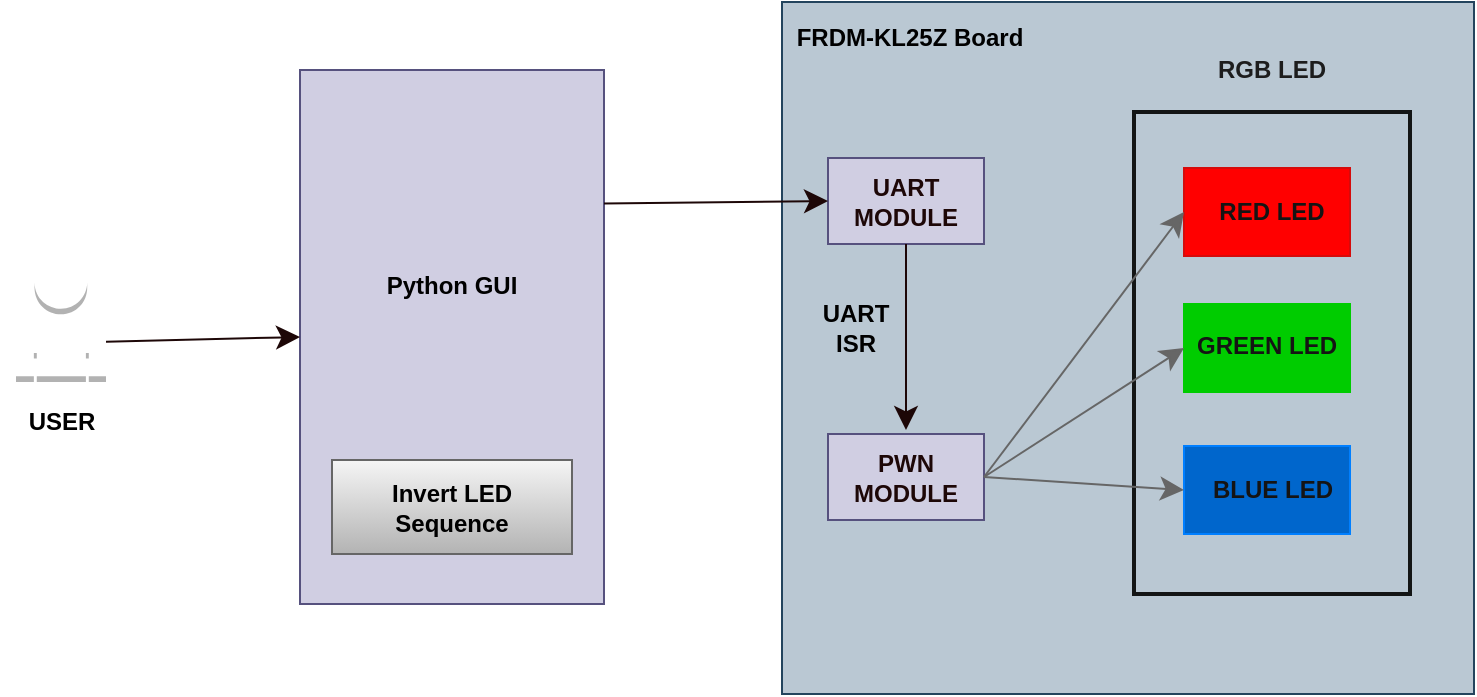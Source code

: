 <mxfile version="25.0.2">
  <diagram name="Pagină-1" id="UdXFAn8l3Azh8CnSG8qg">
    <mxGraphModel dx="1050" dy="717" grid="0" gridSize="10" guides="1" tooltips="1" connect="1" arrows="1" fold="1" page="1" pageScale="1" pageWidth="1169" pageHeight="827" background="#ffffff" math="0" shadow="0">
      <root>
        <mxCell id="0" />
        <mxCell id="1" parent="0" />
        <mxCell id="ds1TRv3GfzQ3bbAJlEXv-1" value="" style="whiteSpace=wrap;html=1;aspect=fixed;strokeColor=#23445d;fillColor=#bac8d3;" vertex="1" parent="1">
          <mxGeometry x="608" y="293" width="346" height="346" as="geometry" />
        </mxCell>
        <mxCell id="ds1TRv3GfzQ3bbAJlEXv-2" value="FRDM-KL25Z Board" style="text;html=1;align=center;verticalAlign=middle;whiteSpace=wrap;rounded=0;fontColor=#000000;fontStyle=1" vertex="1" parent="1">
          <mxGeometry x="610" y="296" width="124" height="30" as="geometry" />
        </mxCell>
        <mxCell id="ds1TRv3GfzQ3bbAJlEXv-3" value="" style="rounded=0;whiteSpace=wrap;html=1;fillColor=#bac8d3;strokeColor=#131515;strokeWidth=2;" vertex="1" parent="1">
          <mxGeometry x="784" y="348" width="138" height="241" as="geometry" />
        </mxCell>
        <mxCell id="ds1TRv3GfzQ3bbAJlEXv-4" value="&lt;font color=&quot;#1d1d1d&quot;&gt;&lt;b&gt;RGB LED&lt;/b&gt;&lt;/font&gt;" style="text;html=1;align=center;verticalAlign=middle;whiteSpace=wrap;rounded=0;" vertex="1" parent="1">
          <mxGeometry x="823" y="312" width="60" height="30" as="geometry" />
        </mxCell>
        <mxCell id="ds1TRv3GfzQ3bbAJlEXv-5" value="" style="rounded=0;whiteSpace=wrap;html=1;strokeColor=#007FFF;fillColor=#0066CC;" vertex="1" parent="1">
          <mxGeometry x="809" y="515" width="83" height="44" as="geometry" />
        </mxCell>
        <mxCell id="ds1TRv3GfzQ3bbAJlEXv-6" value="" style="rounded=0;whiteSpace=wrap;html=1;fillColor=#00CC00;strokeColor=#00CC00;" vertex="1" parent="1">
          <mxGeometry x="809" y="444" width="83" height="44" as="geometry" />
        </mxCell>
        <mxCell id="ds1TRv3GfzQ3bbAJlEXv-7" value="" style="rounded=0;whiteSpace=wrap;html=1;strokeColor=#d50b0b;fillColor=#FF0000;" vertex="1" parent="1">
          <mxGeometry x="809" y="376" width="83" height="44" as="geometry" />
        </mxCell>
        <mxCell id="ds1TRv3GfzQ3bbAJlEXv-8" value="&lt;font color=&quot;#151414&quot;&gt;&lt;b&gt;RED LED&lt;/b&gt;&lt;/font&gt;" style="text;html=1;align=center;verticalAlign=middle;whiteSpace=wrap;rounded=0;" vertex="1" parent="1">
          <mxGeometry x="823" y="383" width="60" height="30" as="geometry" />
        </mxCell>
        <mxCell id="ds1TRv3GfzQ3bbAJlEXv-9" value="&lt;font color=&quot;#151414&quot;&gt;&lt;b&gt;GREEN LED&lt;/b&gt;&lt;/font&gt;" style="text;html=1;align=center;verticalAlign=middle;whiteSpace=wrap;rounded=0;" vertex="1" parent="1">
          <mxGeometry x="814.25" y="450" width="72.5" height="30" as="geometry" />
        </mxCell>
        <mxCell id="ds1TRv3GfzQ3bbAJlEXv-10" value="&lt;font color=&quot;#151414&quot;&gt;&lt;b&gt;BLUE LED&lt;/b&gt;&lt;/font&gt;" style="text;html=1;align=center;verticalAlign=middle;whiteSpace=wrap;rounded=0;" vertex="1" parent="1">
          <mxGeometry x="816.75" y="522" width="72.5" height="30" as="geometry" />
        </mxCell>
        <mxCell id="ds1TRv3GfzQ3bbAJlEXv-11" value="" style="rounded=0;whiteSpace=wrap;html=1;fillColor=#d0cee2;strokeColor=#56517e;" vertex="1" parent="1">
          <mxGeometry x="631" y="371" width="78" height="43" as="geometry" />
        </mxCell>
        <mxCell id="ds1TRv3GfzQ3bbAJlEXv-12" value="&lt;b&gt;&lt;font color=&quot;#1d0707&quot;&gt;UART MODULE&lt;/font&gt;&lt;/b&gt;" style="text;html=1;align=center;verticalAlign=middle;whiteSpace=wrap;rounded=0;" vertex="1" parent="1">
          <mxGeometry x="640" y="377.5" width="60" height="30" as="geometry" />
        </mxCell>
        <mxCell id="ds1TRv3GfzQ3bbAJlEXv-13" value="" style="rounded=0;whiteSpace=wrap;html=1;fillColor=#d0cee2;strokeColor=#56517e;" vertex="1" parent="1">
          <mxGeometry x="631" y="509" width="78" height="43" as="geometry" />
        </mxCell>
        <mxCell id="ds1TRv3GfzQ3bbAJlEXv-14" value="&lt;b&gt;&lt;font color=&quot;#1d0707&quot;&gt;PWN MODULE&lt;/font&gt;&lt;/b&gt;" style="text;html=1;align=center;verticalAlign=middle;whiteSpace=wrap;rounded=0;" vertex="1" parent="1">
          <mxGeometry x="640" y="515.5" width="60" height="30" as="geometry" />
        </mxCell>
        <mxCell id="ds1TRv3GfzQ3bbAJlEXv-15" value="" style="endArrow=classic;html=1;rounded=0;exitX=0.5;exitY=1;exitDx=0;exitDy=0;strokeColor=#1D0707;endSize=9;" edge="1" parent="1" source="ds1TRv3GfzQ3bbAJlEXv-11">
          <mxGeometry width="50" height="50" relative="1" as="geometry">
            <mxPoint x="510" y="493" as="sourcePoint" />
            <mxPoint x="670" y="507" as="targetPoint" />
          </mxGeometry>
        </mxCell>
        <mxCell id="ds1TRv3GfzQ3bbAJlEXv-16" value="&lt;font color=&quot;#000000&quot;&gt;&lt;b&gt;UART&lt;/b&gt;&lt;/font&gt;&lt;div&gt;&lt;font color=&quot;#000000&quot;&gt;&lt;b&gt;ISR&lt;/b&gt;&lt;/font&gt;&lt;/div&gt;" style="text;html=1;align=center;verticalAlign=middle;whiteSpace=wrap;rounded=0;" vertex="1" parent="1">
          <mxGeometry x="615" y="441" width="60" height="30" as="geometry" />
        </mxCell>
        <mxCell id="ds1TRv3GfzQ3bbAJlEXv-18" value="" style="endArrow=classic;html=1;rounded=0;exitX=1;exitY=0.5;exitDx=0;exitDy=0;strokeColor=#666666;endSize=9;entryX=0;entryY=0.5;entryDx=0;entryDy=0;" edge="1" parent="1" source="ds1TRv3GfzQ3bbAJlEXv-13" target="ds1TRv3GfzQ3bbAJlEXv-7">
          <mxGeometry width="50" height="50" relative="1" as="geometry">
            <mxPoint x="680" y="424" as="sourcePoint" />
            <mxPoint x="680" y="517" as="targetPoint" />
            <Array as="points" />
          </mxGeometry>
        </mxCell>
        <mxCell id="ds1TRv3GfzQ3bbAJlEXv-19" value="" style="endArrow=classic;html=1;rounded=0;exitX=1;exitY=0.5;exitDx=0;exitDy=0;strokeColor=#666666;endSize=9;entryX=0;entryY=0.5;entryDx=0;entryDy=0;" edge="1" parent="1" source="ds1TRv3GfzQ3bbAJlEXv-13" target="ds1TRv3GfzQ3bbAJlEXv-6">
          <mxGeometry width="50" height="50" relative="1" as="geometry">
            <mxPoint x="719" y="541" as="sourcePoint" />
            <mxPoint x="819" y="408" as="targetPoint" />
          </mxGeometry>
        </mxCell>
        <mxCell id="ds1TRv3GfzQ3bbAJlEXv-20" value="" style="endArrow=classic;html=1;rounded=0;exitX=1;exitY=0.5;exitDx=0;exitDy=0;strokeColor=#666666;endSize=9;entryX=0;entryY=0.5;entryDx=0;entryDy=0;" edge="1" parent="1" source="ds1TRv3GfzQ3bbAJlEXv-13" target="ds1TRv3GfzQ3bbAJlEXv-5">
          <mxGeometry width="50" height="50" relative="1" as="geometry">
            <mxPoint x="719" y="541" as="sourcePoint" />
            <mxPoint x="819" y="476" as="targetPoint" />
            <Array as="points" />
          </mxGeometry>
        </mxCell>
        <mxCell id="ds1TRv3GfzQ3bbAJlEXv-21" value="" style="outlineConnect=0;dashed=0;verticalLabelPosition=bottom;verticalAlign=top;align=center;html=1;shape=mxgraph.aws3.user;" vertex="1" parent="1">
          <mxGeometry x="225" y="420" width="45" height="63" as="geometry" />
        </mxCell>
        <mxCell id="ds1TRv3GfzQ3bbAJlEXv-22" value="&lt;b&gt;&lt;font color=&quot;#000000&quot;&gt;USER&lt;/font&gt;&lt;/b&gt;" style="text;html=1;align=center;verticalAlign=middle;whiteSpace=wrap;rounded=0;" vertex="1" parent="1">
          <mxGeometry x="217.5" y="487.5" width="60" height="30" as="geometry" />
        </mxCell>
        <mxCell id="ds1TRv3GfzQ3bbAJlEXv-23" value="" style="rounded=0;whiteSpace=wrap;html=1;fillColor=#d0cee2;strokeColor=#56517e;" vertex="1" parent="1">
          <mxGeometry x="367" y="327" width="152" height="267" as="geometry" />
        </mxCell>
        <mxCell id="ds1TRv3GfzQ3bbAJlEXv-24" value="&lt;b&gt;&lt;font color=&quot;#000000&quot;&gt;Python GUI&lt;/font&gt;&lt;/b&gt;" style="text;html=1;align=center;verticalAlign=middle;whiteSpace=wrap;rounded=0;" vertex="1" parent="1">
          <mxGeometry x="398" y="420" width="90" height="30" as="geometry" />
        </mxCell>
        <mxCell id="ds1TRv3GfzQ3bbAJlEXv-25" value="Text" style="text;html=1;align=center;verticalAlign=middle;whiteSpace=wrap;rounded=0;" vertex="1" parent="1">
          <mxGeometry x="406" y="529" width="60" height="30" as="geometry" />
        </mxCell>
        <mxCell id="ds1TRv3GfzQ3bbAJlEXv-26" value="&lt;b&gt;&lt;font color=&quot;#000000&quot;&gt;Invert LED Sequence&lt;/font&gt;&lt;/b&gt;" style="rounded=0;whiteSpace=wrap;html=1;fillColor=#f5f5f5;strokeColor=#666666;gradientColor=#b3b3b3;" vertex="1" parent="1">
          <mxGeometry x="383" y="522" width="120" height="47" as="geometry" />
        </mxCell>
        <mxCell id="ds1TRv3GfzQ3bbAJlEXv-28" value="" style="endArrow=classic;html=1;rounded=0;exitX=1;exitY=0.68;exitDx=0;exitDy=0;strokeColor=#1D0707;endSize=9;exitPerimeter=0;entryX=0;entryY=0.5;entryDx=0;entryDy=0;" edge="1" parent="1" source="ds1TRv3GfzQ3bbAJlEXv-21" target="ds1TRv3GfzQ3bbAJlEXv-23">
          <mxGeometry width="50" height="50" relative="1" as="geometry">
            <mxPoint x="719" y="541" as="sourcePoint" />
            <mxPoint x="364" y="470" as="targetPoint" />
          </mxGeometry>
        </mxCell>
        <mxCell id="ds1TRv3GfzQ3bbAJlEXv-29" value="" style="endArrow=classic;html=1;rounded=0;exitX=1;exitY=0.25;exitDx=0;exitDy=0;strokeColor=#1D0707;endSize=9;entryX=0;entryY=0.5;entryDx=0;entryDy=0;" edge="1" parent="1" source="ds1TRv3GfzQ3bbAJlEXv-23" target="ds1TRv3GfzQ3bbAJlEXv-11">
          <mxGeometry width="50" height="50" relative="1" as="geometry">
            <mxPoint x="280" y="473" as="sourcePoint" />
            <mxPoint x="377" y="471" as="targetPoint" />
          </mxGeometry>
        </mxCell>
      </root>
    </mxGraphModel>
  </diagram>
</mxfile>
